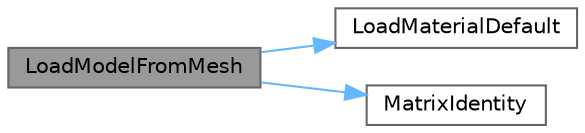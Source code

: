 digraph "LoadModelFromMesh"
{
 // LATEX_PDF_SIZE
  bgcolor="transparent";
  edge [fontname=Helvetica,fontsize=10,labelfontname=Helvetica,labelfontsize=10];
  node [fontname=Helvetica,fontsize=10,shape=box,height=0.2,width=0.4];
  rankdir="LR";
  Node1 [id="Node000001",label="LoadModelFromMesh",height=0.2,width=0.4,color="gray40", fillcolor="grey60", style="filled", fontcolor="black",tooltip=" "];
  Node1 -> Node2 [id="edge5_Node000001_Node000002",color="steelblue1",style="solid",tooltip=" "];
  Node2 [id="Node000002",label="LoadMaterialDefault",height=0.2,width=0.4,color="grey40", fillcolor="white", style="filled",URL="$_classes_2lib_2raylib_2src_2models_8c.html#ab6cf1d88c94c870a45e7e5a74cfa2036",tooltip=" "];
  Node1 -> Node3 [id="edge6_Node000001_Node000003",color="steelblue1",style="solid",tooltip=" "];
  Node3 [id="Node000003",label="MatrixIdentity",height=0.2,width=0.4,color="grey40", fillcolor="white", style="filled",URL="$_classes_2lib_2raylib_2src_2raymath_8h.html#a6b00858883c5c765bc1380850df30537",tooltip=" "];
}
